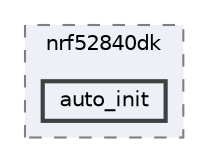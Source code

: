 digraph "/home/mj/Desktop/IoT-Chat-Digitalization/TextYourIoTDevice/bin/nrf52840dk/auto_init"
{
 // LATEX_PDF_SIZE
  bgcolor="transparent";
  edge [fontname=Helvetica,fontsize=10,labelfontname=Helvetica,labelfontsize=10];
  node [fontname=Helvetica,fontsize=10,shape=box,height=0.2,width=0.4];
  compound=true
  subgraph clusterdir_0c725116918d2e080617d882693859a8 {
    graph [ bgcolor="#edf0f7", pencolor="grey50", label="nrf52840dk", fontname=Helvetica,fontsize=10 style="filled,dashed", URL="dir_0c725116918d2e080617d882693859a8.html",tooltip=""]
  dir_f62577c088a765d549872c7890dea9b9 [label="auto_init", fillcolor="#edf0f7", color="grey25", style="filled,bold", URL="dir_f62577c088a765d549872c7890dea9b9.html",tooltip=""];
  }
}
